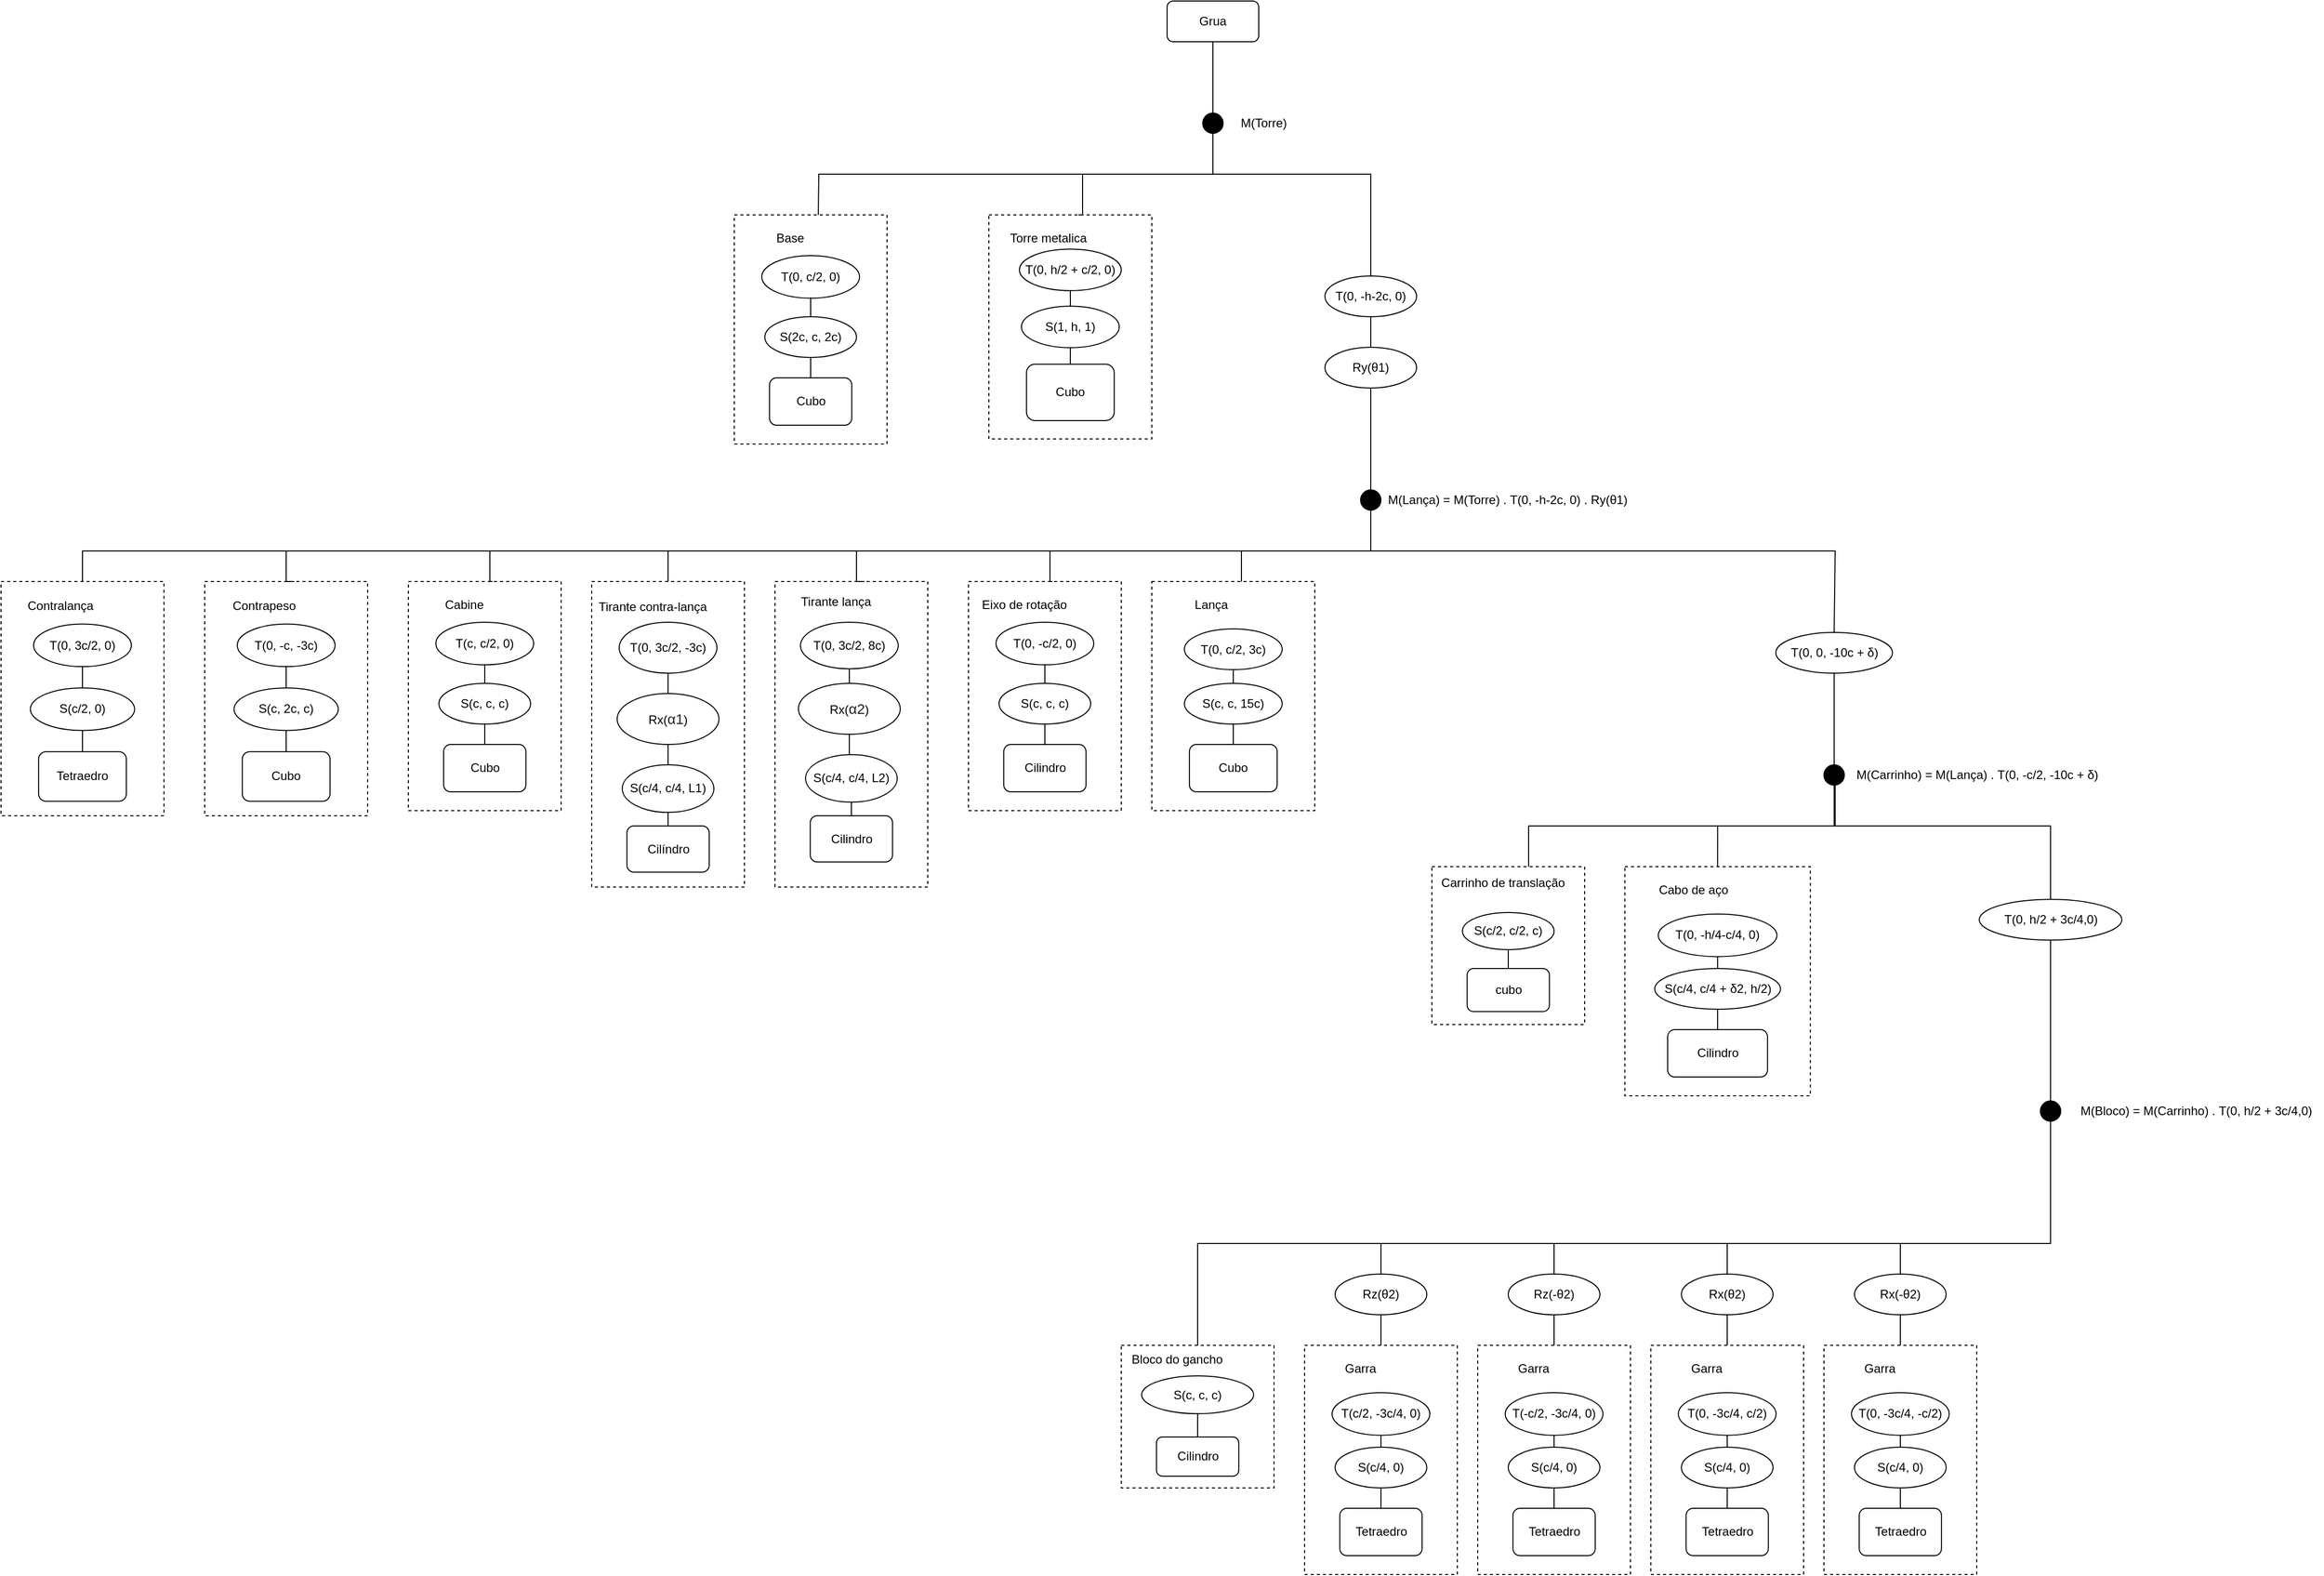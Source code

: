 <mxfile version="24.3.0" type="google">
  <diagram name="Página-1" id="jbhfd3tb3fVOR8VQDxGz">
    <mxGraphModel grid="1" page="1" gridSize="10" guides="1" tooltips="1" connect="1" arrows="1" fold="1" pageScale="1" pageWidth="1100" pageHeight="850" math="0" shadow="0">
      <root>
        <mxCell id="0" />
        <mxCell id="1" parent="0" />
        <mxCell id="VYLHZJFjicAfF9IExoi--1" value="Grua" style="rounded=1;whiteSpace=wrap;html=1;" vertex="1" parent="1">
          <mxGeometry x="605" y="-170" width="90" height="40" as="geometry" />
        </mxCell>
        <mxCell id="VYLHZJFjicAfF9IExoi--11" value="" style="group" connectable="0" vertex="1" parent="1">
          <mxGeometry x="590" y="400" width="160" height="225" as="geometry" />
        </mxCell>
        <mxCell id="VYLHZJFjicAfF9IExoi--12" value="" style="rounded=0;whiteSpace=wrap;html=1;dashed=1;" vertex="1" parent="VYLHZJFjicAfF9IExoi--11">
          <mxGeometry width="160" height="225" as="geometry" />
        </mxCell>
        <mxCell id="VYLHZJFjicAfF9IExoi--13" value="Lança" style="text;html=1;align=center;verticalAlign=middle;whiteSpace=wrap;rounded=0;" vertex="1" parent="VYLHZJFjicAfF9IExoi--11">
          <mxGeometry width="117.333" height="46.55" as="geometry" />
        </mxCell>
        <mxCell id="VYLHZJFjicAfF9IExoi--14" value="Cubo" style="rounded=1;whiteSpace=wrap;html=1;" vertex="1" parent="VYLHZJFjicAfF9IExoi--11">
          <mxGeometry x="36.923" y="160.002" width="86.154" height="46.552" as="geometry" />
        </mxCell>
        <mxCell id="VYLHZJFjicAfF9IExoi--25" value="S(c, c, 15c)" style="ellipse;whiteSpace=wrap;html=1;" vertex="1" parent="VYLHZJFjicAfF9IExoi--11">
          <mxGeometry x="32" y="100" width="96" height="40" as="geometry" />
        </mxCell>
        <mxCell id="VYLHZJFjicAfF9IExoi--26" value="" style="endArrow=none;html=1;rounded=0;entryX=0.5;entryY=1;entryDx=0;entryDy=0;exitX=0.5;exitY=0;exitDx=0;exitDy=0;" edge="1" parent="VYLHZJFjicAfF9IExoi--11" source="VYLHZJFjicAfF9IExoi--14" target="VYLHZJFjicAfF9IExoi--25">
          <mxGeometry width="50" height="50" relative="1" as="geometry">
            <mxPoint x="213.333" y="150" as="sourcePoint" />
            <mxPoint x="266.667" y="100" as="targetPoint" />
          </mxGeometry>
        </mxCell>
        <mxCell id="VYLHZJFjicAfF9IExoi--28" value="T(0, c/2, 3c)" style="ellipse;whiteSpace=wrap;html=1;" vertex="1" parent="VYLHZJFjicAfF9IExoi--11">
          <mxGeometry x="32" y="46.55" width="96" height="40" as="geometry" />
        </mxCell>
        <mxCell id="VYLHZJFjicAfF9IExoi--29" value="" style="endArrow=none;html=1;rounded=0;entryX=0.5;entryY=1;entryDx=0;entryDy=0;exitX=0.5;exitY=0;exitDx=0;exitDy=0;" edge="1" parent="VYLHZJFjicAfF9IExoi--11" source="VYLHZJFjicAfF9IExoi--25" target="VYLHZJFjicAfF9IExoi--28">
          <mxGeometry width="50" height="50" relative="1" as="geometry">
            <mxPoint x="213.333" y="150" as="sourcePoint" />
            <mxPoint x="266.667" y="100" as="targetPoint" />
          </mxGeometry>
        </mxCell>
        <mxCell id="VYLHZJFjicAfF9IExoi--15" value="" style="group;rotation=90;" connectable="0" vertex="1" parent="1">
          <mxGeometry x="-340" y="400" width="160" height="235" as="geometry" />
        </mxCell>
        <mxCell id="VYLHZJFjicAfF9IExoi--16" value="" style="rounded=0;whiteSpace=wrap;html=1;dashed=1;" vertex="1" parent="VYLHZJFjicAfF9IExoi--15">
          <mxGeometry width="160" height="230" as="geometry" />
        </mxCell>
        <mxCell id="VYLHZJFjicAfF9IExoi--17" value="Contrapeso" style="text;html=1;align=center;verticalAlign=middle;whiteSpace=wrap;rounded=0;" vertex="1" parent="VYLHZJFjicAfF9IExoi--15">
          <mxGeometry width="117.333" height="48.619" as="geometry" />
        </mxCell>
        <mxCell id="VYLHZJFjicAfF9IExoi--18" value="Cubo" style="rounded=1;whiteSpace=wrap;html=1;" vertex="1" parent="VYLHZJFjicAfF9IExoi--15">
          <mxGeometry x="36.923" y="167.114" width="86.154" height="48.621" as="geometry" />
        </mxCell>
        <mxCell id="VYLHZJFjicAfF9IExoi--35" value="S(c, 2c, c)" style="ellipse;whiteSpace=wrap;html=1;" vertex="1" parent="VYLHZJFjicAfF9IExoi--15">
          <mxGeometry x="28.8" y="104.444" width="102.4" height="41.778" as="geometry" />
        </mxCell>
        <mxCell id="VYLHZJFjicAfF9IExoi--36" value="" style="endArrow=none;html=1;rounded=0;entryX=0.5;entryY=1;entryDx=0;entryDy=0;exitX=0.5;exitY=0;exitDx=0;exitDy=0;" edge="1" parent="VYLHZJFjicAfF9IExoi--15" source="VYLHZJFjicAfF9IExoi--18" target="VYLHZJFjicAfF9IExoi--35">
          <mxGeometry width="50" height="50" relative="1" as="geometry">
            <mxPoint x="266.667" y="73.111" as="sourcePoint" />
            <mxPoint x="320" y="20.889" as="targetPoint" />
          </mxGeometry>
        </mxCell>
        <mxCell id="VYLHZJFjicAfF9IExoi--37" value="T(0, -c, -3c)" style="ellipse;whiteSpace=wrap;html=1;" vertex="1" parent="VYLHZJFjicAfF9IExoi--15">
          <mxGeometry x="32" y="41.778" width="96" height="41.778" as="geometry" />
        </mxCell>
        <mxCell id="tF0rPH3gDib-R3SGidRk-88" style="edgeStyle=orthogonalEdgeStyle;rounded=0;orthogonalLoop=1;jettySize=auto;html=1;exitX=0.5;exitY=1;exitDx=0;exitDy=0;" edge="1" parent="VYLHZJFjicAfF9IExoi--15" source="VYLHZJFjicAfF9IExoi--16" target="VYLHZJFjicAfF9IExoi--16">
          <mxGeometry relative="1" as="geometry" />
        </mxCell>
        <mxCell id="VYLHZJFjicAfF9IExoi--38" value="" style="endArrow=none;html=1;rounded=0;entryX=0.5;entryY=1;entryDx=0;entryDy=0;exitX=0.5;exitY=0;exitDx=0;exitDy=0;" edge="1" parent="VYLHZJFjicAfF9IExoi--15" source="VYLHZJFjicAfF9IExoi--35" target="VYLHZJFjicAfF9IExoi--37">
          <mxGeometry width="50" height="50" relative="1" as="geometry">
            <mxPoint x="540" y="180" as="sourcePoint" />
            <mxPoint x="590" y="130" as="targetPoint" />
          </mxGeometry>
        </mxCell>
        <mxCell id="tF0rPH3gDib-R3SGidRk-14" value="" style="group" connectable="0" vertex="1" parent="1">
          <mxGeometry x="430" y="40" width="160" height="220" as="geometry" />
        </mxCell>
        <mxCell id="tF0rPH3gDib-R3SGidRk-15" value="" style="rounded=0;whiteSpace=wrap;html=1;dashed=1;" vertex="1" parent="tF0rPH3gDib-R3SGidRk-14">
          <mxGeometry width="160" height="220.0" as="geometry" />
        </mxCell>
        <mxCell id="tF0rPH3gDib-R3SGidRk-16" value="Torre metalica" style="text;html=1;align=center;verticalAlign=middle;whiteSpace=wrap;rounded=0;" vertex="1" parent="tF0rPH3gDib-R3SGidRk-14">
          <mxGeometry width="117.333" height="45.516" as="geometry" />
        </mxCell>
        <mxCell id="tF0rPH3gDib-R3SGidRk-17" value="Cubo" style="rounded=1;whiteSpace=wrap;html=1;" vertex="1" parent="tF0rPH3gDib-R3SGidRk-14">
          <mxGeometry x="36.928" y="146.667" width="86.155" height="55.293" as="geometry" />
        </mxCell>
        <mxCell id="tF0rPH3gDib-R3SGidRk-18" value="S(1, h, 1)" style="ellipse;whiteSpace=wrap;html=1;" vertex="1" parent="tF0rPH3gDib-R3SGidRk-14">
          <mxGeometry x="32" y="89.625" width="96" height="40.739" as="geometry" />
        </mxCell>
        <mxCell id="tF0rPH3gDib-R3SGidRk-19" value="" style="endArrow=none;html=1;rounded=0;entryX=0.5;entryY=1;entryDx=0;entryDy=0;exitX=0.5;exitY=0;exitDx=0;exitDy=0;" edge="1" parent="tF0rPH3gDib-R3SGidRk-14" source="tF0rPH3gDib-R3SGidRk-17" target="tF0rPH3gDib-R3SGidRk-18">
          <mxGeometry width="50" height="50" relative="1" as="geometry">
            <mxPoint x="405.333" y="146.667" as="sourcePoint" />
            <mxPoint x="458.667" y="97.778" as="targetPoint" />
          </mxGeometry>
        </mxCell>
        <mxCell id="krb3RTYePWiM2AttN4V_-16" value="T(0, h/2 + c/2, 0)" style="ellipse;whiteSpace=wrap;html=1;" vertex="1" parent="tF0rPH3gDib-R3SGidRk-14">
          <mxGeometry x="30" y="33.647" width="100" height="40.739" as="geometry" />
        </mxCell>
        <mxCell id="xXn2ERZC3yNnYxzaQN-m-4" value="" style="endArrow=none;html=1;rounded=0;entryX=0.5;entryY=1;entryDx=0;entryDy=0;exitX=0.5;exitY=0;exitDx=0;exitDy=0;" edge="1" parent="tF0rPH3gDib-R3SGidRk-14" source="tF0rPH3gDib-R3SGidRk-18" target="krb3RTYePWiM2AttN4V_-16">
          <mxGeometry width="50" height="50" relative="1" as="geometry">
            <mxPoint x="21.333" y="157.882" as="sourcePoint" />
            <mxPoint x="74.667" y="106.118" as="targetPoint" />
          </mxGeometry>
        </mxCell>
        <mxCell id="tF0rPH3gDib-R3SGidRk-33" value="" style="group" connectable="0" vertex="1" parent="1">
          <mxGeometry x="40" y="400" width="150" height="300" as="geometry" />
        </mxCell>
        <mxCell id="tF0rPH3gDib-R3SGidRk-34" value="" style="rounded=0;whiteSpace=wrap;html=1;dashed=1;" vertex="1" parent="tF0rPH3gDib-R3SGidRk-33">
          <mxGeometry width="150" height="300" as="geometry" />
        </mxCell>
        <mxCell id="tF0rPH3gDib-R3SGidRk-35" value="Tirante contra-lança" style="text;html=1;align=center;verticalAlign=middle;whiteSpace=wrap;rounded=0;" vertex="1" parent="tF0rPH3gDib-R3SGidRk-33">
          <mxGeometry x="5.39" width="110" height="50" as="geometry" />
        </mxCell>
        <mxCell id="tF0rPH3gDib-R3SGidRk-36" value="Cilíndro" style="rounded=1;whiteSpace=wrap;html=1;" vertex="1" parent="tF0rPH3gDib-R3SGidRk-33">
          <mxGeometry x="34.62" y="240" width="80.77" height="45.41" as="geometry" />
        </mxCell>
        <mxCell id="tF0rPH3gDib-R3SGidRk-37" value="S(c/4, c/4, L1)" style="ellipse;whiteSpace=wrap;html=1;" vertex="1" parent="tF0rPH3gDib-R3SGidRk-33">
          <mxGeometry x="30" y="180" width="90" height="46.67" as="geometry" />
        </mxCell>
        <mxCell id="tF0rPH3gDib-R3SGidRk-38" value="" style="endArrow=none;html=1;rounded=0;entryX=0.5;entryY=1;entryDx=0;entryDy=0;exitX=0.5;exitY=0;exitDx=0;exitDy=0;" edge="1" parent="tF0rPH3gDib-R3SGidRk-33" source="tF0rPH3gDib-R3SGidRk-36" target="tF0rPH3gDib-R3SGidRk-37">
          <mxGeometry width="50" height="50" relative="1" as="geometry">
            <mxPoint x="380" y="200" as="sourcePoint" />
            <mxPoint x="430" y="133.333" as="targetPoint" />
          </mxGeometry>
        </mxCell>
        <mxCell id="VYLHZJFjicAfF9IExoi--42" value="T(0, 3c/2, -3c)" style="ellipse;whiteSpace=wrap;html=1;" vertex="1" parent="tF0rPH3gDib-R3SGidRk-33">
          <mxGeometry x="27" y="40" width="96" height="50" as="geometry" />
        </mxCell>
        <mxCell id="VYLHZJFjicAfF9IExoi--45" value="Rx(&lt;span style=&quot;color: rgb(32, 33, 34); font-family: sans-serif; font-size: 14px; text-align: start; background-color: rgb(255, 255, 255);&quot;&gt;α&lt;/span&gt;&lt;span style=&quot;color: rgb(32, 33, 34); font-family: sans-serif; font-size: 14px; text-align: start; background-color: rgb(255, 255, 255);&quot;&gt;1&lt;/span&gt;)" style="ellipse;whiteSpace=wrap;html=1;" vertex="1" parent="tF0rPH3gDib-R3SGidRk-33">
          <mxGeometry x="25" y="110" width="100" height="50" as="geometry" />
        </mxCell>
        <mxCell id="UHCW47yC-2qsKhgxAIZX-3" value="" style="endArrow=none;html=1;rounded=0;entryX=0.5;entryY=0;entryDx=0;entryDy=0;exitX=0.5;exitY=1;exitDx=0;exitDy=0;" edge="1" parent="tF0rPH3gDib-R3SGidRk-33" source="VYLHZJFjicAfF9IExoi--45" target="tF0rPH3gDib-R3SGidRk-37">
          <mxGeometry width="50" height="50" relative="1" as="geometry">
            <mxPoint x="40" y="130" as="sourcePoint" />
            <mxPoint x="90" y="80" as="targetPoint" />
          </mxGeometry>
        </mxCell>
        <mxCell id="UHCW47yC-2qsKhgxAIZX-4" value="" style="endArrow=none;html=1;rounded=0;entryX=0.5;entryY=0;entryDx=0;entryDy=0;exitX=0.5;exitY=1;exitDx=0;exitDy=0;" edge="1" parent="tF0rPH3gDib-R3SGidRk-33" source="VYLHZJFjicAfF9IExoi--42" target="VYLHZJFjicAfF9IExoi--45">
          <mxGeometry width="50" height="50" relative="1" as="geometry">
            <mxPoint x="85" y="170" as="sourcePoint" />
            <mxPoint x="85" y="190" as="targetPoint" />
          </mxGeometry>
        </mxCell>
        <mxCell id="tF0rPH3gDib-R3SGidRk-39" value="" style="group" connectable="0" vertex="1" parent="1">
          <mxGeometry x="-140" y="400" width="150" height="225" as="geometry" />
        </mxCell>
        <mxCell id="tF0rPH3gDib-R3SGidRk-40" value="" style="rounded=0;whiteSpace=wrap;html=1;dashed=1;" vertex="1" parent="tF0rPH3gDib-R3SGidRk-39">
          <mxGeometry width="150" height="225" as="geometry" />
        </mxCell>
        <mxCell id="tF0rPH3gDib-R3SGidRk-41" value="Cabine" style="text;html=1;align=center;verticalAlign=middle;whiteSpace=wrap;rounded=0;" vertex="1" parent="tF0rPH3gDib-R3SGidRk-39">
          <mxGeometry width="110" height="46.55" as="geometry" />
        </mxCell>
        <mxCell id="tF0rPH3gDib-R3SGidRk-42" value="Cubo" style="rounded=1;whiteSpace=wrap;html=1;" vertex="1" parent="tF0rPH3gDib-R3SGidRk-39">
          <mxGeometry x="34.615" y="160.002" width="80.769" height="46.552" as="geometry" />
        </mxCell>
        <mxCell id="tF0rPH3gDib-R3SGidRk-43" value="S(c, c, c)" style="ellipse;whiteSpace=wrap;html=1;" vertex="1" parent="tF0rPH3gDib-R3SGidRk-39">
          <mxGeometry x="30" y="100" width="90" height="40" as="geometry" />
        </mxCell>
        <mxCell id="tF0rPH3gDib-R3SGidRk-44" value="" style="endArrow=none;html=1;rounded=0;entryX=0.5;entryY=1;entryDx=0;entryDy=0;exitX=0.5;exitY=0;exitDx=0;exitDy=0;" edge="1" parent="tF0rPH3gDib-R3SGidRk-39" source="tF0rPH3gDib-R3SGidRk-42" target="tF0rPH3gDib-R3SGidRk-43">
          <mxGeometry width="50" height="50" relative="1" as="geometry">
            <mxPoint x="380" y="150" as="sourcePoint" />
            <mxPoint x="430" y="100" as="targetPoint" />
          </mxGeometry>
        </mxCell>
        <mxCell id="VYLHZJFjicAfF9IExoi--40" value="T(c, c/2, 0)" style="ellipse;whiteSpace=wrap;html=1;" vertex="1" parent="tF0rPH3gDib-R3SGidRk-39">
          <mxGeometry x="27.0" y="39.998" width="96" height="41.778" as="geometry" />
        </mxCell>
        <mxCell id="VYLHZJFjicAfF9IExoi--41" value="" style="endArrow=none;html=1;rounded=0;entryX=0.5;entryY=1;entryDx=0;entryDy=0;exitX=0.5;exitY=0;exitDx=0;exitDy=0;" edge="1" parent="tF0rPH3gDib-R3SGidRk-39" source="tF0rPH3gDib-R3SGidRk-43" target="VYLHZJFjicAfF9IExoi--40">
          <mxGeometry width="50" height="50" relative="1" as="geometry">
            <mxPoint x="330" y="180" as="sourcePoint" />
            <mxPoint x="380" y="130" as="targetPoint" />
          </mxGeometry>
        </mxCell>
        <mxCell id="tF0rPH3gDib-R3SGidRk-45" value="" style="group" connectable="0" vertex="1" parent="1">
          <mxGeometry x="865" y="680" width="150" height="155" as="geometry" />
        </mxCell>
        <mxCell id="tF0rPH3gDib-R3SGidRk-46" value="" style="rounded=0;whiteSpace=wrap;html=1;dashed=1;" vertex="1" parent="tF0rPH3gDib-R3SGidRk-45">
          <mxGeometry width="150" height="155.0" as="geometry" />
        </mxCell>
        <mxCell id="tF0rPH3gDib-R3SGidRk-47" value="Carrinho de translação" style="text;html=1;align=center;verticalAlign=middle;whiteSpace=wrap;rounded=0;" vertex="1" parent="tF0rPH3gDib-R3SGidRk-45">
          <mxGeometry width="140" height="32.068" as="geometry" />
        </mxCell>
        <mxCell id="tF0rPH3gDib-R3SGidRk-48" value="cubo" style="rounded=1;whiteSpace=wrap;html=1;" vertex="1" parent="tF0rPH3gDib-R3SGidRk-45">
          <mxGeometry x="34.62" y="100" width="80.77" height="42.29" as="geometry" />
        </mxCell>
        <mxCell id="tF0rPH3gDib-R3SGidRk-49" value="S(c/2, c/2, c)" style="ellipse;whiteSpace=wrap;html=1;" vertex="1" parent="tF0rPH3gDib-R3SGidRk-45">
          <mxGeometry x="30" y="45" width="90" height="36.44" as="geometry" />
        </mxCell>
        <mxCell id="VYLHZJFjicAfF9IExoi--56" value="" style="endArrow=none;html=1;rounded=0;entryX=0.5;entryY=1;entryDx=0;entryDy=0;exitX=0.5;exitY=0;exitDx=0;exitDy=0;" edge="1" parent="tF0rPH3gDib-R3SGidRk-45" source="tF0rPH3gDib-R3SGidRk-48" target="tF0rPH3gDib-R3SGidRk-49">
          <mxGeometry width="50" height="50" relative="1" as="geometry">
            <mxPoint x="75" y="105" as="sourcePoint" />
            <mxPoint x="110" y="235" as="targetPoint" />
          </mxGeometry>
        </mxCell>
        <mxCell id="tF0rPH3gDib-R3SGidRk-51" value="" style="group" connectable="0" vertex="1" parent="1">
          <mxGeometry x="1054.5" y="680" width="195.5" height="225" as="geometry" />
        </mxCell>
        <mxCell id="tF0rPH3gDib-R3SGidRk-52" value="" style="rounded=0;whiteSpace=wrap;html=1;dashed=1;" vertex="1" parent="tF0rPH3gDib-R3SGidRk-51">
          <mxGeometry width="182.143" height="225" as="geometry" />
        </mxCell>
        <mxCell id="tF0rPH3gDib-R3SGidRk-53" value="Cabo de aço" style="text;html=1;align=center;verticalAlign=middle;whiteSpace=wrap;rounded=0;" vertex="1" parent="tF0rPH3gDib-R3SGidRk-51">
          <mxGeometry width="133.571" height="46.55" as="geometry" />
        </mxCell>
        <mxCell id="tF0rPH3gDib-R3SGidRk-54" value="Cilindro" style="rounded=1;whiteSpace=wrap;html=1;" vertex="1" parent="tF0rPH3gDib-R3SGidRk-51">
          <mxGeometry x="42.033" y="160.002" width="98.077" height="46.552" as="geometry" />
        </mxCell>
        <mxCell id="tF0rPH3gDib-R3SGidRk-188" style="edgeStyle=orthogonalEdgeStyle;rounded=0;orthogonalLoop=1;jettySize=auto;html=1;exitX=0.5;exitY=0;exitDx=0;exitDy=0;entryX=0.5;entryY=1;entryDx=0;entryDy=0;endArrow=none;endFill=0;" edge="1" parent="tF0rPH3gDib-R3SGidRk-51" source="tF0rPH3gDib-R3SGidRk-55" target="tF0rPH3gDib-R3SGidRk-179">
          <mxGeometry relative="1" as="geometry" />
        </mxCell>
        <mxCell id="tF0rPH3gDib-R3SGidRk-55" value="S(c/4, c/4 + δ2, h/2)" style="ellipse;whiteSpace=wrap;html=1;" vertex="1" parent="tF0rPH3gDib-R3SGidRk-51">
          <mxGeometry x="29.29" y="100" width="123.57" height="40" as="geometry" />
        </mxCell>
        <mxCell id="tF0rPH3gDib-R3SGidRk-56" value="" style="endArrow=none;html=1;rounded=0;entryX=0.5;entryY=1;entryDx=0;entryDy=0;exitX=0.5;exitY=0;exitDx=0;exitDy=0;" edge="1" parent="tF0rPH3gDib-R3SGidRk-51" source="tF0rPH3gDib-R3SGidRk-54" target="tF0rPH3gDib-R3SGidRk-55">
          <mxGeometry width="50" height="50" relative="1" as="geometry">
            <mxPoint x="461.429" y="150" as="sourcePoint" />
            <mxPoint x="522.143" y="100" as="targetPoint" />
          </mxGeometry>
        </mxCell>
        <mxCell id="tF0rPH3gDib-R3SGidRk-179" value="T(0, -h/4-c/4, 0)" style="ellipse;whiteSpace=wrap;html=1;" vertex="1" parent="tF0rPH3gDib-R3SGidRk-51">
          <mxGeometry x="32.786" y="46.548" width="116.571" height="41.778" as="geometry" />
        </mxCell>
        <mxCell id="tF0rPH3gDib-R3SGidRk-58" value="" style="group" connectable="0" vertex="1" parent="1">
          <mxGeometry x="560" y="1150" width="150" height="140" as="geometry" />
        </mxCell>
        <mxCell id="tF0rPH3gDib-R3SGidRk-59" value="" style="rounded=0;whiteSpace=wrap;html=1;dashed=1;" vertex="1" parent="tF0rPH3gDib-R3SGidRk-58">
          <mxGeometry width="150" height="140" as="geometry" />
        </mxCell>
        <mxCell id="tF0rPH3gDib-R3SGidRk-60" value="Bloco do gancho" style="text;html=1;align=center;verticalAlign=middle;whiteSpace=wrap;rounded=0;" vertex="1" parent="tF0rPH3gDib-R3SGidRk-58">
          <mxGeometry width="110" height="28.964" as="geometry" />
        </mxCell>
        <mxCell id="tF0rPH3gDib-R3SGidRk-61" value="Cilindro" style="rounded=1;whiteSpace=wrap;html=1;" vertex="1" parent="tF0rPH3gDib-R3SGidRk-58">
          <mxGeometry x="34.62" y="90" width="80.77" height="38.52" as="geometry" />
        </mxCell>
        <mxCell id="tF0rPH3gDib-R3SGidRk-62" value="S(c, c, c)" style="ellipse;whiteSpace=wrap;html=1;" vertex="1" parent="tF0rPH3gDib-R3SGidRk-58">
          <mxGeometry x="20" y="30" width="110" height="37.11" as="geometry" />
        </mxCell>
        <mxCell id="tF0rPH3gDib-R3SGidRk-63" value="" style="endArrow=none;html=1;rounded=0;entryX=0.5;entryY=1;entryDx=0;entryDy=0;exitX=0.5;exitY=0;exitDx=0;exitDy=0;" edge="1" parent="tF0rPH3gDib-R3SGidRk-58" source="tF0rPH3gDib-R3SGidRk-61" target="tF0rPH3gDib-R3SGidRk-62">
          <mxGeometry width="50" height="50" relative="1" as="geometry">
            <mxPoint x="380" y="93.333" as="sourcePoint" />
            <mxPoint x="430" y="62.222" as="targetPoint" />
          </mxGeometry>
        </mxCell>
        <mxCell id="tF0rPH3gDib-R3SGidRk-89" value="" style="group" connectable="0" vertex="1" parent="1">
          <mxGeometry x="410" y="400" width="150" height="225" as="geometry" />
        </mxCell>
        <mxCell id="tF0rPH3gDib-R3SGidRk-90" value="" style="rounded=0;whiteSpace=wrap;html=1;dashed=1;" vertex="1" parent="tF0rPH3gDib-R3SGidRk-89">
          <mxGeometry width="150" height="225" as="geometry" />
        </mxCell>
        <mxCell id="tF0rPH3gDib-R3SGidRk-91" value="Eixo de rotação" style="text;html=1;align=center;verticalAlign=middle;whiteSpace=wrap;rounded=0;" vertex="1" parent="tF0rPH3gDib-R3SGidRk-89">
          <mxGeometry width="110" height="46.55" as="geometry" />
        </mxCell>
        <mxCell id="tF0rPH3gDib-R3SGidRk-92" value="Cilindro" style="rounded=1;whiteSpace=wrap;html=1;" vertex="1" parent="tF0rPH3gDib-R3SGidRk-89">
          <mxGeometry x="34.615" y="160.002" width="80.769" height="46.552" as="geometry" />
        </mxCell>
        <mxCell id="tF0rPH3gDib-R3SGidRk-193" style="edgeStyle=orthogonalEdgeStyle;rounded=0;orthogonalLoop=1;jettySize=auto;html=1;exitX=0.5;exitY=0;exitDx=0;exitDy=0;entryX=0.5;entryY=1;entryDx=0;entryDy=0;endArrow=none;endFill=0;" edge="1" parent="tF0rPH3gDib-R3SGidRk-89" source="tF0rPH3gDib-R3SGidRk-93" target="VYLHZJFjicAfF9IExoi--49">
          <mxGeometry relative="1" as="geometry" />
        </mxCell>
        <mxCell id="tF0rPH3gDib-R3SGidRk-93" value="S(c, c, c)" style="ellipse;whiteSpace=wrap;html=1;" vertex="1" parent="tF0rPH3gDib-R3SGidRk-89">
          <mxGeometry x="30" y="100" width="90" height="40" as="geometry" />
        </mxCell>
        <mxCell id="tF0rPH3gDib-R3SGidRk-94" value="" style="endArrow=none;html=1;rounded=0;entryX=0.5;entryY=1;entryDx=0;entryDy=0;exitX=0.5;exitY=0;exitDx=0;exitDy=0;" edge="1" parent="tF0rPH3gDib-R3SGidRk-89" source="tF0rPH3gDib-R3SGidRk-92" target="tF0rPH3gDib-R3SGidRk-93">
          <mxGeometry width="50" height="50" relative="1" as="geometry">
            <mxPoint x="380" y="150" as="sourcePoint" />
            <mxPoint x="430" y="100" as="targetPoint" />
          </mxGeometry>
        </mxCell>
        <mxCell id="VYLHZJFjicAfF9IExoi--49" value="T(0, -c/2, 0)" style="ellipse;whiteSpace=wrap;html=1;" vertex="1" parent="tF0rPH3gDib-R3SGidRk-89">
          <mxGeometry x="27" y="39.998" width="96" height="41.778" as="geometry" />
        </mxCell>
        <mxCell id="tF0rPH3gDib-R3SGidRk-95" value="" style="group" connectable="0" vertex="1" parent="1">
          <mxGeometry x="220" y="400" width="150" height="300" as="geometry" />
        </mxCell>
        <mxCell id="tF0rPH3gDib-R3SGidRk-96" value="" style="rounded=0;whiteSpace=wrap;html=1;dashed=1;" vertex="1" parent="tF0rPH3gDib-R3SGidRk-95">
          <mxGeometry width="150" height="300" as="geometry" />
        </mxCell>
        <mxCell id="tF0rPH3gDib-R3SGidRk-97" value="Tirante lança" style="text;html=1;align=center;verticalAlign=middle;whiteSpace=wrap;rounded=0;" vertex="1" parent="tF0rPH3gDib-R3SGidRk-95">
          <mxGeometry x="5.38" width="110" height="40" as="geometry" />
        </mxCell>
        <mxCell id="tF0rPH3gDib-R3SGidRk-98" value="Cilindro" style="rounded=1;whiteSpace=wrap;html=1;" vertex="1" parent="tF0rPH3gDib-R3SGidRk-95">
          <mxGeometry x="34.62" y="230" width="80.77" height="45.41" as="geometry" />
        </mxCell>
        <mxCell id="tF0rPH3gDib-R3SGidRk-99" value="S(c/4, c/4, L2)" style="ellipse;whiteSpace=wrap;html=1;" vertex="1" parent="tF0rPH3gDib-R3SGidRk-95">
          <mxGeometry x="30" y="170" width="90" height="46.67" as="geometry" />
        </mxCell>
        <mxCell id="tF0rPH3gDib-R3SGidRk-100" value="" style="endArrow=none;html=1;rounded=0;entryX=0.5;entryY=1;entryDx=0;entryDy=0;exitX=0.5;exitY=0;exitDx=0;exitDy=0;" edge="1" parent="tF0rPH3gDib-R3SGidRk-95" source="tF0rPH3gDib-R3SGidRk-98" target="tF0rPH3gDib-R3SGidRk-99">
          <mxGeometry width="50" height="50" relative="1" as="geometry">
            <mxPoint x="380" y="200" as="sourcePoint" />
            <mxPoint x="430" y="133.333" as="targetPoint" />
          </mxGeometry>
        </mxCell>
        <mxCell id="VYLHZJFjicAfF9IExoi--48" value="T(0, 3c/2, 8c)" style="ellipse;whiteSpace=wrap;html=1;" vertex="1" parent="tF0rPH3gDib-R3SGidRk-95">
          <mxGeometry x="25" y="40" width="96" height="45.7" as="geometry" />
        </mxCell>
        <mxCell id="VYLHZJFjicAfF9IExoi--47" value="Rx(&lt;span style=&quot;color: rgb(32, 33, 34); font-family: sans-serif; font-size: 14px; text-align: start; background-color: rgb(255, 255, 255);&quot;&gt;α2&lt;/span&gt;)" style="ellipse;whiteSpace=wrap;html=1;" vertex="1" parent="tF0rPH3gDib-R3SGidRk-95">
          <mxGeometry x="23" y="100" width="100" height="50" as="geometry" />
        </mxCell>
        <mxCell id="tF0rPH3gDib-R3SGidRk-192" style="edgeStyle=orthogonalEdgeStyle;rounded=0;orthogonalLoop=1;jettySize=auto;html=1;exitX=0.5;exitY=0;exitDx=0;exitDy=0;entryX=0.5;entryY=1;entryDx=0;entryDy=0;endArrow=none;endFill=0;" edge="1" parent="tF0rPH3gDib-R3SGidRk-95" source="tF0rPH3gDib-R3SGidRk-99" target="VYLHZJFjicAfF9IExoi--47">
          <mxGeometry relative="1" as="geometry" />
        </mxCell>
        <mxCell id="UHCW47yC-2qsKhgxAIZX-6" value="" style="endArrow=none;html=1;rounded=0;entryX=0.5;entryY=1;entryDx=0;entryDy=0;exitX=0.5;exitY=0;exitDx=0;exitDy=0;" edge="1" parent="tF0rPH3gDib-R3SGidRk-95" source="VYLHZJFjicAfF9IExoi--47" target="VYLHZJFjicAfF9IExoi--48">
          <mxGeometry width="50" height="50" relative="1" as="geometry">
            <mxPoint x="-165" y="130" as="sourcePoint" />
            <mxPoint x="-115" y="80" as="targetPoint" />
          </mxGeometry>
        </mxCell>
        <mxCell id="tF0rPH3gDib-R3SGidRk-101" value="" style="group" connectable="0" vertex="1" parent="1">
          <mxGeometry x="740" y="1150" width="150" height="225" as="geometry" />
        </mxCell>
        <mxCell id="tF0rPH3gDib-R3SGidRk-102" value="" style="rounded=0;whiteSpace=wrap;html=1;dashed=1;" vertex="1" parent="tF0rPH3gDib-R3SGidRk-101">
          <mxGeometry width="150" height="225" as="geometry" />
        </mxCell>
        <mxCell id="tF0rPH3gDib-R3SGidRk-103" value="Garra" style="text;html=1;align=center;verticalAlign=middle;whiteSpace=wrap;rounded=0;" vertex="1" parent="tF0rPH3gDib-R3SGidRk-101">
          <mxGeometry width="110" height="46.55" as="geometry" />
        </mxCell>
        <mxCell id="tF0rPH3gDib-R3SGidRk-104" value="Tetraedro" style="rounded=1;whiteSpace=wrap;html=1;" vertex="1" parent="tF0rPH3gDib-R3SGidRk-101">
          <mxGeometry x="34.615" y="160.002" width="80.769" height="46.552" as="geometry" />
        </mxCell>
        <mxCell id="tF0rPH3gDib-R3SGidRk-184" style="edgeStyle=orthogonalEdgeStyle;rounded=0;orthogonalLoop=1;jettySize=auto;html=1;exitX=0.5;exitY=0;exitDx=0;exitDy=0;entryX=0.5;entryY=1;entryDx=0;entryDy=0;endArrow=none;endFill=0;" edge="1" parent="tF0rPH3gDib-R3SGidRk-101" source="tF0rPH3gDib-R3SGidRk-105" target="tF0rPH3gDib-R3SGidRk-178">
          <mxGeometry relative="1" as="geometry" />
        </mxCell>
        <mxCell id="tF0rPH3gDib-R3SGidRk-105" value="S(c/4, 0)" style="ellipse;whiteSpace=wrap;html=1;" vertex="1" parent="tF0rPH3gDib-R3SGidRk-101">
          <mxGeometry x="30" y="100" width="90" height="40" as="geometry" />
        </mxCell>
        <mxCell id="tF0rPH3gDib-R3SGidRk-106" value="" style="endArrow=none;html=1;rounded=0;entryX=0.5;entryY=1;entryDx=0;entryDy=0;exitX=0.5;exitY=0;exitDx=0;exitDy=0;" edge="1" parent="tF0rPH3gDib-R3SGidRk-101" source="tF0rPH3gDib-R3SGidRk-104" target="tF0rPH3gDib-R3SGidRk-105">
          <mxGeometry width="50" height="50" relative="1" as="geometry">
            <mxPoint x="380" y="150" as="sourcePoint" />
            <mxPoint x="430" y="100" as="targetPoint" />
          </mxGeometry>
        </mxCell>
        <mxCell id="tF0rPH3gDib-R3SGidRk-178" value="T(c/2, -3c/4, 0)" style="ellipse;whiteSpace=wrap;html=1;" vertex="1" parent="tF0rPH3gDib-R3SGidRk-101">
          <mxGeometry x="27" y="46.548" width="96" height="41.778" as="geometry" />
        </mxCell>
        <mxCell id="tF0rPH3gDib-R3SGidRk-107" value="" style="group" connectable="0" vertex="1" parent="1">
          <mxGeometry x="910" y="1150" width="150" height="225" as="geometry" />
        </mxCell>
        <mxCell id="tF0rPH3gDib-R3SGidRk-108" value="" style="rounded=0;whiteSpace=wrap;html=1;dashed=1;" vertex="1" parent="tF0rPH3gDib-R3SGidRk-107">
          <mxGeometry width="150" height="225" as="geometry" />
        </mxCell>
        <mxCell id="tF0rPH3gDib-R3SGidRk-109" value="Garra" style="text;html=1;align=center;verticalAlign=middle;whiteSpace=wrap;rounded=0;" vertex="1" parent="tF0rPH3gDib-R3SGidRk-107">
          <mxGeometry width="110" height="46.55" as="geometry" />
        </mxCell>
        <mxCell id="tF0rPH3gDib-R3SGidRk-110" value="Tetraedro" style="rounded=1;whiteSpace=wrap;html=1;" vertex="1" parent="tF0rPH3gDib-R3SGidRk-107">
          <mxGeometry x="34.615" y="160.002" width="80.769" height="46.552" as="geometry" />
        </mxCell>
        <mxCell id="tF0rPH3gDib-R3SGidRk-185" style="edgeStyle=orthogonalEdgeStyle;rounded=0;orthogonalLoop=1;jettySize=auto;html=1;exitX=0.5;exitY=0;exitDx=0;exitDy=0;entryX=0.5;entryY=1;entryDx=0;entryDy=0;endArrow=none;endFill=0;" edge="1" parent="tF0rPH3gDib-R3SGidRk-107" source="tF0rPH3gDib-R3SGidRk-111" target="tF0rPH3gDib-R3SGidRk-177">
          <mxGeometry relative="1" as="geometry" />
        </mxCell>
        <mxCell id="tF0rPH3gDib-R3SGidRk-111" value="S(c/4, 0)" style="ellipse;whiteSpace=wrap;html=1;" vertex="1" parent="tF0rPH3gDib-R3SGidRk-107">
          <mxGeometry x="30" y="100" width="90" height="40" as="geometry" />
        </mxCell>
        <mxCell id="tF0rPH3gDib-R3SGidRk-112" value="" style="endArrow=none;html=1;rounded=0;entryX=0.5;entryY=1;entryDx=0;entryDy=0;exitX=0.5;exitY=0;exitDx=0;exitDy=0;" edge="1" parent="tF0rPH3gDib-R3SGidRk-107" source="tF0rPH3gDib-R3SGidRk-110" target="tF0rPH3gDib-R3SGidRk-111">
          <mxGeometry width="50" height="50" relative="1" as="geometry">
            <mxPoint x="380" y="150" as="sourcePoint" />
            <mxPoint x="430" y="100" as="targetPoint" />
          </mxGeometry>
        </mxCell>
        <mxCell id="tF0rPH3gDib-R3SGidRk-177" value="T(-c/2, -3c/4, 0)" style="ellipse;whiteSpace=wrap;html=1;" vertex="1" parent="tF0rPH3gDib-R3SGidRk-107">
          <mxGeometry x="27" y="46.548" width="96" height="41.778" as="geometry" />
        </mxCell>
        <mxCell id="tF0rPH3gDib-R3SGidRk-113" value="" style="group" connectable="0" vertex="1" parent="1">
          <mxGeometry x="1250" y="1150" width="150" height="225" as="geometry" />
        </mxCell>
        <mxCell id="tF0rPH3gDib-R3SGidRk-114" value="" style="rounded=0;whiteSpace=wrap;html=1;dashed=1;" vertex="1" parent="tF0rPH3gDib-R3SGidRk-113">
          <mxGeometry width="150" height="225" as="geometry" />
        </mxCell>
        <mxCell id="tF0rPH3gDib-R3SGidRk-115" value="Garra" style="text;html=1;align=center;verticalAlign=middle;whiteSpace=wrap;rounded=0;" vertex="1" parent="tF0rPH3gDib-R3SGidRk-113">
          <mxGeometry width="110" height="46.55" as="geometry" />
        </mxCell>
        <mxCell id="tF0rPH3gDib-R3SGidRk-116" value="Tetraedro" style="rounded=1;whiteSpace=wrap;html=1;" vertex="1" parent="tF0rPH3gDib-R3SGidRk-113">
          <mxGeometry x="34.615" y="160.002" width="80.769" height="46.552" as="geometry" />
        </mxCell>
        <mxCell id="tF0rPH3gDib-R3SGidRk-187" style="edgeStyle=orthogonalEdgeStyle;rounded=0;orthogonalLoop=1;jettySize=auto;html=1;exitX=0.5;exitY=0;exitDx=0;exitDy=0;entryX=0.5;entryY=1;entryDx=0;entryDy=0;endArrow=none;endFill=0;" edge="1" parent="tF0rPH3gDib-R3SGidRk-113" source="tF0rPH3gDib-R3SGidRk-117" target="tF0rPH3gDib-R3SGidRk-182">
          <mxGeometry relative="1" as="geometry" />
        </mxCell>
        <mxCell id="tF0rPH3gDib-R3SGidRk-117" value="S(c/4, 0)" style="ellipse;whiteSpace=wrap;html=1;" vertex="1" parent="tF0rPH3gDib-R3SGidRk-113">
          <mxGeometry x="30" y="100" width="90" height="40" as="geometry" />
        </mxCell>
        <mxCell id="tF0rPH3gDib-R3SGidRk-118" value="" style="endArrow=none;html=1;rounded=0;entryX=0.5;entryY=1;entryDx=0;entryDy=0;exitX=0.5;exitY=0;exitDx=0;exitDy=0;" edge="1" parent="tF0rPH3gDib-R3SGidRk-113" source="tF0rPH3gDib-R3SGidRk-116" target="tF0rPH3gDib-R3SGidRk-117">
          <mxGeometry width="50" height="50" relative="1" as="geometry">
            <mxPoint x="380" y="150" as="sourcePoint" />
            <mxPoint x="430" y="100" as="targetPoint" />
          </mxGeometry>
        </mxCell>
        <mxCell id="tF0rPH3gDib-R3SGidRk-182" value="T(0, -3c/4, -c/2)" style="ellipse;whiteSpace=wrap;html=1;" vertex="1" parent="tF0rPH3gDib-R3SGidRk-113">
          <mxGeometry x="27" y="46.548" width="96" height="41.778" as="geometry" />
        </mxCell>
        <mxCell id="tF0rPH3gDib-R3SGidRk-119" value="" style="group" connectable="0" vertex="1" parent="1">
          <mxGeometry x="1080" y="1150" width="150" height="225" as="geometry" />
        </mxCell>
        <mxCell id="tF0rPH3gDib-R3SGidRk-120" value="" style="rounded=0;whiteSpace=wrap;html=1;dashed=1;" vertex="1" parent="tF0rPH3gDib-R3SGidRk-119">
          <mxGeometry width="150" height="225" as="geometry" />
        </mxCell>
        <mxCell id="tF0rPH3gDib-R3SGidRk-121" value="Garra" style="text;html=1;align=center;verticalAlign=middle;whiteSpace=wrap;rounded=0;" vertex="1" parent="tF0rPH3gDib-R3SGidRk-119">
          <mxGeometry width="110" height="46.55" as="geometry" />
        </mxCell>
        <mxCell id="tF0rPH3gDib-R3SGidRk-122" value="Tetraedro" style="rounded=1;whiteSpace=wrap;html=1;" vertex="1" parent="tF0rPH3gDib-R3SGidRk-119">
          <mxGeometry x="34.615" y="160.002" width="80.769" height="46.552" as="geometry" />
        </mxCell>
        <mxCell id="tF0rPH3gDib-R3SGidRk-186" style="edgeStyle=orthogonalEdgeStyle;rounded=0;orthogonalLoop=1;jettySize=auto;html=1;exitX=0.5;exitY=0;exitDx=0;exitDy=0;entryX=0.5;entryY=1;entryDx=0;entryDy=0;endArrow=none;endFill=0;" edge="1" parent="tF0rPH3gDib-R3SGidRk-119" source="tF0rPH3gDib-R3SGidRk-123" target="tF0rPH3gDib-R3SGidRk-183">
          <mxGeometry relative="1" as="geometry" />
        </mxCell>
        <mxCell id="tF0rPH3gDib-R3SGidRk-123" value="S(c/4, 0)" style="ellipse;whiteSpace=wrap;html=1;" vertex="1" parent="tF0rPH3gDib-R3SGidRk-119">
          <mxGeometry x="30" y="100" width="90" height="40" as="geometry" />
        </mxCell>
        <mxCell id="tF0rPH3gDib-R3SGidRk-124" value="" style="endArrow=none;html=1;rounded=0;entryX=0.5;entryY=1;entryDx=0;entryDy=0;exitX=0.5;exitY=0;exitDx=0;exitDy=0;" edge="1" parent="tF0rPH3gDib-R3SGidRk-119" source="tF0rPH3gDib-R3SGidRk-122" target="tF0rPH3gDib-R3SGidRk-123">
          <mxGeometry width="50" height="50" relative="1" as="geometry">
            <mxPoint x="380" y="150" as="sourcePoint" />
            <mxPoint x="430" y="100" as="targetPoint" />
          </mxGeometry>
        </mxCell>
        <mxCell id="tF0rPH3gDib-R3SGidRk-183" value="T(0, -3c/4, c/2)" style="ellipse;whiteSpace=wrap;html=1;" vertex="1" parent="tF0rPH3gDib-R3SGidRk-119">
          <mxGeometry x="27" y="46.548" width="96" height="41.778" as="geometry" />
        </mxCell>
        <mxCell id="LWdhGpHMm1a-KdRoJ8cr-9" style="edgeStyle=orthogonalEdgeStyle;rounded=0;orthogonalLoop=1;jettySize=auto;html=1;endArrow=none;endFill=0;" edge="1" parent="1" source="tF0rPH3gDib-R3SGidRk-139" target="tF0rPH3gDib-R3SGidRk-147">
          <mxGeometry relative="1" as="geometry">
            <mxPoint x="1472.5" y="770" as="targetPoint" />
          </mxGeometry>
        </mxCell>
        <mxCell id="tF0rPH3gDib-R3SGidRk-139" value="" style="ellipse;whiteSpace=wrap;html=1;aspect=fixed;fillColor=#000000;" vertex="1" parent="1">
          <mxGeometry x="1462.5" y="910" width="20" height="20" as="geometry" />
        </mxCell>
        <mxCell id="tF0rPH3gDib-R3SGidRk-151" style="edgeStyle=orthogonalEdgeStyle;rounded=0;orthogonalLoop=1;jettySize=auto;html=1;entryX=0.5;entryY=1;entryDx=0;entryDy=0;endArrow=none;endFill=0;" edge="1" parent="1" source="tF0rPH3gDib-R3SGidRk-147">
          <mxGeometry relative="1" as="geometry">
            <mxPoint x="1420.0" y="740" as="sourcePoint" />
            <mxPoint x="1260.0" y="600" as="targetPoint" />
            <Array as="points">
              <mxPoint x="1473" y="640" />
              <mxPoint x="1261" y="640" />
            </Array>
          </mxGeometry>
        </mxCell>
        <mxCell id="tF0rPH3gDib-R3SGidRk-148" value="" style="ellipse;whiteSpace=wrap;html=1;aspect=fixed;fillColor=#000000;" vertex="1" parent="1">
          <mxGeometry x="1250" y="580" width="20" height="20" as="geometry" />
        </mxCell>
        <mxCell id="GriNQAVR8w3IysL9XHP8-8" value="" style="ellipse;whiteSpace=wrap;html=1;aspect=fixed;fillColor=#000000;" vertex="1" parent="1">
          <mxGeometry x="640" y="-60" width="20" height="20" as="geometry" />
        </mxCell>
        <mxCell id="hXWHPghHok0Ju0XRAYzi-20" style="edgeStyle=orthogonalEdgeStyle;rounded=0;orthogonalLoop=1;jettySize=auto;html=1;exitX=0.5;exitY=1;exitDx=0;exitDy=0;entryX=0.5;entryY=0;entryDx=0;entryDy=0;endArrow=none;endFill=0;" edge="1" parent="1" source="tF0rPH3gDib-R3SGidRk-153" target="tF0rPH3gDib-R3SGidRk-148">
          <mxGeometry relative="1" as="geometry">
            <mxPoint x="1260.5" y="500" as="targetPoint" />
          </mxGeometry>
        </mxCell>
        <mxCell id="tF0rPH3gDib-R3SGidRk-153" value="T(0, 0, -10c + δ)" style="ellipse;whiteSpace=wrap;html=1;" vertex="1" parent="1">
          <mxGeometry x="1202.75" y="450" width="114.5" height="40" as="geometry" />
        </mxCell>
        <mxCell id="tF0rPH3gDib-R3SGidRk-156" style="edgeStyle=orthogonalEdgeStyle;rounded=0;orthogonalLoop=1;jettySize=auto;html=1;endArrow=none;endFill=0;" edge="1" parent="1" source="tF0rPH3gDib-R3SGidRk-47" target="tF0rPH3gDib-R3SGidRk-148">
          <mxGeometry relative="1" as="geometry">
            <Array as="points">
              <mxPoint x="960" y="640" />
              <mxPoint x="1260" y="640" />
            </Array>
          </mxGeometry>
        </mxCell>
        <mxCell id="GriNQAVR8w3IysL9XHP8-16" value="T(0, -h-2c, 0)" style="ellipse;whiteSpace=wrap;html=1;" vertex="1" parent="1">
          <mxGeometry x="760" y="100" width="90" height="40" as="geometry" />
        </mxCell>
        <mxCell id="tF0rPH3gDib-R3SGidRk-162" value="" style="ellipse;whiteSpace=wrap;html=1;aspect=fixed;fillColor=#000000;" vertex="1" parent="1">
          <mxGeometry x="795" y="310" width="20" height="20" as="geometry" />
        </mxCell>
        <mxCell id="GriNQAVR8w3IysL9XHP8-19" style="edgeStyle=orthogonalEdgeStyle;rounded=0;orthogonalLoop=1;jettySize=auto;html=1;strokeColor=default;align=center;verticalAlign=middle;fontFamily=Helvetica;fontSize=11;fontColor=default;labelBackgroundColor=default;endArrow=none;endFill=0;entryX=0.5;entryY=0;entryDx=0;entryDy=0;" edge="1" parent="1" source="GriNQAVR8w3IysL9XHP8-8" target="GriNQAVR8w3IysL9XHP8-16">
          <mxGeometry relative="1" as="geometry">
            <mxPoint x="805" y="180" as="targetPoint" />
            <Array as="points">
              <mxPoint x="650" />
              <mxPoint x="805" />
            </Array>
          </mxGeometry>
        </mxCell>
        <mxCell id="GriNQAVR8w3IysL9XHP8-20" style="edgeStyle=orthogonalEdgeStyle;rounded=0;orthogonalLoop=1;jettySize=auto;html=1;entryX=0.75;entryY=0;entryDx=0;entryDy=0;strokeColor=default;align=center;verticalAlign=middle;fontFamily=Helvetica;fontSize=11;fontColor=default;labelBackgroundColor=default;endArrow=none;endFill=0;" edge="1" parent="1" source="tF0rPH3gDib-R3SGidRk-162" target="tF0rPH3gDib-R3SGidRk-41">
          <mxGeometry relative="1" as="geometry">
            <Array as="points">
              <mxPoint x="805" y="370" />
              <mxPoint x="-60" y="370" />
              <mxPoint x="-60" y="400" />
            </Array>
          </mxGeometry>
        </mxCell>
        <mxCell id="GriNQAVR8w3IysL9XHP8-29" style="edgeStyle=orthogonalEdgeStyle;rounded=0;orthogonalLoop=1;jettySize=auto;html=1;entryX=0.5;entryY=1;entryDx=0;entryDy=0;strokeColor=default;align=center;verticalAlign=middle;fontFamily=Helvetica;fontSize=11;fontColor=default;labelBackgroundColor=default;endArrow=none;endFill=0;" edge="1" parent="1" source="GriNQAVR8w3IysL9XHP8-26" target="GriNQAVR8w3IysL9XHP8-16">
          <mxGeometry relative="1" as="geometry" />
        </mxCell>
        <mxCell id="GriNQAVR8w3IysL9XHP8-26" value="Ry(θ1)" style="ellipse;whiteSpace=wrap;html=1;" vertex="1" parent="1">
          <mxGeometry x="760" y="170" width="90" height="40" as="geometry" />
        </mxCell>
        <mxCell id="GriNQAVR8w3IysL9XHP8-22" style="edgeStyle=orthogonalEdgeStyle;rounded=0;orthogonalLoop=1;jettySize=auto;html=1;entryX=0.75;entryY=0;entryDx=0;entryDy=0;strokeColor=default;align=center;verticalAlign=middle;fontFamily=Helvetica;fontSize=11;fontColor=default;labelBackgroundColor=default;endArrow=none;endFill=0;" edge="1" parent="1" source="tF0rPH3gDib-R3SGidRk-162" target="tF0rPH3gDib-R3SGidRk-97">
          <mxGeometry relative="1" as="geometry">
            <Array as="points">
              <mxPoint x="805" y="370" />
              <mxPoint x="300" y="370" />
              <mxPoint x="300" y="400" />
            </Array>
          </mxGeometry>
        </mxCell>
        <mxCell id="GriNQAVR8w3IysL9XHP8-13" style="edgeStyle=orthogonalEdgeStyle;rounded=0;orthogonalLoop=1;jettySize=auto;html=1;entryX=0.75;entryY=0;entryDx=0;entryDy=0;strokeColor=default;align=center;verticalAlign=middle;fontFamily=Helvetica;fontSize=11;fontColor=default;labelBackgroundColor=default;endArrow=none;endFill=0;exitX=0.5;exitY=1;exitDx=0;exitDy=0;" edge="1" parent="1" source="GriNQAVR8w3IysL9XHP8-8" target="tF0rPH3gDib-R3SGidRk-16">
          <mxGeometry relative="1" as="geometry">
            <mxPoint x="555" y="90" as="sourcePoint" />
            <Array as="points">
              <mxPoint x="650" />
              <mxPoint x="522" />
            </Array>
          </mxGeometry>
        </mxCell>
        <mxCell id="GriNQAVR8w3IysL9XHP8-24" style="edgeStyle=orthogonalEdgeStyle;rounded=0;orthogonalLoop=1;jettySize=auto;html=1;entryX=0.75;entryY=0;entryDx=0;entryDy=0;strokeColor=default;align=center;verticalAlign=middle;fontFamily=Helvetica;fontSize=11;fontColor=default;labelBackgroundColor=default;endArrow=none;endFill=0;" edge="1" parent="1" source="tF0rPH3gDib-R3SGidRk-162" target="VYLHZJFjicAfF9IExoi--13">
          <mxGeometry relative="1" as="geometry">
            <Array as="points">
              <mxPoint x="805" y="370" />
              <mxPoint x="678" y="370" />
            </Array>
          </mxGeometry>
        </mxCell>
        <mxCell id="GriNQAVR8w3IysL9XHP8-25" style="edgeStyle=orthogonalEdgeStyle;rounded=0;orthogonalLoop=1;jettySize=auto;html=1;entryX=0.75;entryY=0;entryDx=0;entryDy=0;strokeColor=default;align=center;verticalAlign=middle;fontFamily=Helvetica;fontSize=11;fontColor=default;labelBackgroundColor=default;endArrow=none;endFill=0;" edge="1" parent="1" source="tF0rPH3gDib-R3SGidRk-162" target="VYLHZJFjicAfF9IExoi--17">
          <mxGeometry relative="1" as="geometry">
            <Array as="points">
              <mxPoint x="805" y="370" />
              <mxPoint x="-260" y="370" />
              <mxPoint x="-260" y="400" />
            </Array>
          </mxGeometry>
        </mxCell>
        <mxCell id="GriNQAVR8w3IysL9XHP8-23" style="edgeStyle=orthogonalEdgeStyle;rounded=0;orthogonalLoop=1;jettySize=auto;html=1;entryX=0.75;entryY=0;entryDx=0;entryDy=0;strokeColor=default;align=center;verticalAlign=middle;fontFamily=Helvetica;fontSize=11;fontColor=default;labelBackgroundColor=default;endArrow=none;endFill=0;" edge="1" parent="1" source="tF0rPH3gDib-R3SGidRk-162" target="tF0rPH3gDib-R3SGidRk-91">
          <mxGeometry relative="1" as="geometry">
            <Array as="points">
              <mxPoint x="805" y="370" />
              <mxPoint x="490" y="370" />
              <mxPoint x="490" y="400" />
            </Array>
          </mxGeometry>
        </mxCell>
        <mxCell id="GriNQAVR8w3IysL9XHP8-28" style="edgeStyle=orthogonalEdgeStyle;rounded=0;orthogonalLoop=1;jettySize=auto;html=1;entryX=0.5;entryY=1;entryDx=0;entryDy=0;strokeColor=default;align=center;verticalAlign=middle;fontFamily=Helvetica;fontSize=11;fontColor=default;labelBackgroundColor=default;endArrow=none;endFill=0;" edge="1" parent="1" source="tF0rPH3gDib-R3SGidRk-162" target="GriNQAVR8w3IysL9XHP8-26">
          <mxGeometry relative="1" as="geometry" />
        </mxCell>
        <mxCell id="VYLHZJFjicAfF9IExoi--58" value="M(Lança) = M(Torre) .&amp;nbsp;&lt;span style=&quot;text-align: center;&quot;&gt;T(0, -h-2c, 0) .&amp;nbsp;&lt;/span&gt;&lt;span style=&quot;text-align: center;&quot;&gt;Ry(θ1)&lt;/span&gt;" style="text;html=1;align=left;verticalAlign=middle;whiteSpace=wrap;rounded=0;" vertex="1" parent="1">
          <mxGeometry x="820" y="305" width="240" height="30" as="geometry" />
        </mxCell>
        <mxCell id="tF0rPH3gDib-R3SGidRk-200" value="M(Carrinho) = M(Lança) .&amp;nbsp;&lt;span style=&quot;text-align: center;&quot;&gt;T(0, -c/2, -10c +&amp;nbsp;&lt;/span&gt;&lt;span style=&quot;text-align: center;&quot;&gt;δ&lt;/span&gt;&lt;span style=&quot;text-align: center;&quot;&gt;)&lt;/span&gt;" style="text;html=1;align=left;verticalAlign=middle;whiteSpace=wrap;rounded=0;" vertex="1" parent="1">
          <mxGeometry x="1280" y="575" width="280" height="30" as="geometry" />
        </mxCell>
        <mxCell id="VYLHZJFjicAfF9IExoi--61" value="M(Bloco) = M(Carrinho) .&amp;nbsp;&lt;span style=&quot;text-align: center;&quot;&gt;T(0, h/2 + 3c/4,0)&lt;/span&gt;" style="text;html=1;align=left;verticalAlign=middle;whiteSpace=wrap;rounded=0;" vertex="1" parent="1">
          <mxGeometry x="1500" y="905" width="240" height="30" as="geometry" />
        </mxCell>
        <mxCell id="UHCW47yC-2qsKhgxAIZX-5" value="" style="endArrow=none;html=1;rounded=0;entryX=0.5;entryY=1;entryDx=0;entryDy=0;exitX=0.5;exitY=0;exitDx=0;exitDy=0;" edge="1" parent="1" source="tF0rPH3gDib-R3SGidRk-34" target="tF0rPH3gDib-R3SGidRk-162">
          <mxGeometry width="50" height="50" relative="1" as="geometry">
            <mxPoint x="330" y="540" as="sourcePoint" />
            <mxPoint x="380" y="490" as="targetPoint" />
            <Array as="points">
              <mxPoint x="115" y="370" />
              <mxPoint x="215" y="370" />
              <mxPoint x="365" y="370" />
              <mxPoint x="805" y="370" />
            </Array>
          </mxGeometry>
        </mxCell>
        <mxCell id="krb3RTYePWiM2AttN4V_-5" value=" " style="group" connectable="0" vertex="1" parent="1">
          <mxGeometry x="180" y="40" width="150" height="225" as="geometry" />
        </mxCell>
        <mxCell id="krb3RTYePWiM2AttN4V_-6" value="" style="rounded=0;whiteSpace=wrap;html=1;dashed=1;" vertex="1" parent="krb3RTYePWiM2AttN4V_-5">
          <mxGeometry width="150" height="225" as="geometry" />
        </mxCell>
        <mxCell id="krb3RTYePWiM2AttN4V_-8" value="Cubo" style="rounded=1;whiteSpace=wrap;html=1;" vertex="1" parent="krb3RTYePWiM2AttN4V_-5">
          <mxGeometry x="34.615" y="160.002" width="80.769" height="46.552" as="geometry" />
        </mxCell>
        <mxCell id="krb3RTYePWiM2AttN4V_-12" style="edgeStyle=orthogonalEdgeStyle;rounded=0;orthogonalLoop=1;jettySize=auto;html=1;entryX=0.5;entryY=1;entryDx=0;entryDy=0;endArrow=none;endFill=0;" edge="1" parent="krb3RTYePWiM2AttN4V_-5" source="krb3RTYePWiM2AttN4V_-9" target="krb3RTYePWiM2AttN4V_-11">
          <mxGeometry relative="1" as="geometry" />
        </mxCell>
        <mxCell id="krb3RTYePWiM2AttN4V_-9" value="S(2c, c, 2c)" style="ellipse;whiteSpace=wrap;html=1;" vertex="1" parent="krb3RTYePWiM2AttN4V_-5">
          <mxGeometry x="30" y="100" width="90" height="40" as="geometry" />
        </mxCell>
        <mxCell id="krb3RTYePWiM2AttN4V_-10" value="" style="endArrow=none;html=1;rounded=0;entryX=0.5;entryY=1;entryDx=0;entryDy=0;exitX=0.5;exitY=0;exitDx=0;exitDy=0;" edge="1" parent="krb3RTYePWiM2AttN4V_-5" source="krb3RTYePWiM2AttN4V_-8" target="krb3RTYePWiM2AttN4V_-9">
          <mxGeometry width="50" height="50" relative="1" as="geometry">
            <mxPoint x="380" y="150" as="sourcePoint" />
            <mxPoint x="430" y="100" as="targetPoint" />
          </mxGeometry>
        </mxCell>
        <mxCell id="krb3RTYePWiM2AttN4V_-11" value="T(0, c/2, 0)" style="ellipse;whiteSpace=wrap;html=1;" vertex="1" parent="krb3RTYePWiM2AttN4V_-5">
          <mxGeometry x="27" y="39.998" width="96" height="41.778" as="geometry" />
        </mxCell>
        <mxCell id="krb3RTYePWiM2AttN4V_-7" value="Base" style="text;html=1;align=center;verticalAlign=middle;whiteSpace=wrap;rounded=0;" vertex="1" parent="krb3RTYePWiM2AttN4V_-5">
          <mxGeometry width="110" height="46.55" as="geometry" />
        </mxCell>
        <mxCell id="VYLHZJFjicAfF9IExoi--66" value="" style="edgeStyle=orthogonalEdgeStyle;rounded=0;orthogonalLoop=1;jettySize=auto;html=1;entryX=0.5;entryY=1;entryDx=0;entryDy=0;strokeColor=default;align=center;verticalAlign=middle;fontFamily=Helvetica;fontSize=11;fontColor=default;labelBackgroundColor=default;endArrow=none;endFill=0;" edge="1" parent="1" source="GriNQAVR8w3IysL9XHP8-8" target="VYLHZJFjicAfF9IExoi--1">
          <mxGeometry relative="1" as="geometry">
            <Array as="points" />
            <mxPoint x="650" y="50" as="sourcePoint" />
            <mxPoint x="650" y="-30" as="targetPoint" />
          </mxGeometry>
        </mxCell>
        <mxCell id="VYLHZJFjicAfF9IExoi--72" value="M(Torre)" style="text;html=1;align=center;verticalAlign=middle;whiteSpace=wrap;rounded=0;" vertex="1" parent="1">
          <mxGeometry x="670" y="-65" width="60" height="30" as="geometry" />
        </mxCell>
        <mxCell id="xXn2ERZC3yNnYxzaQN-m-3" value="" style="endArrow=none;html=1;rounded=0;entryX=0.5;entryY=1;entryDx=0;entryDy=0;exitX=0.75;exitY=0;exitDx=0;exitDy=0;" edge="1" parent="1" source="krb3RTYePWiM2AttN4V_-7" target="GriNQAVR8w3IysL9XHP8-8">
          <mxGeometry width="50" height="50" relative="1" as="geometry">
            <mxPoint x="250" y="110" as="sourcePoint" />
            <mxPoint x="510" y="220" as="targetPoint" />
            <Array as="points">
              <mxPoint x="263" />
              <mxPoint x="450" />
              <mxPoint x="650" />
            </Array>
          </mxGeometry>
        </mxCell>
        <mxCell id="hXWHPghHok0Ju0XRAYzi-1" value="" style="group" connectable="0" vertex="1" parent="1">
          <mxGeometry x="-540" y="400" width="160" height="235" as="geometry" />
        </mxCell>
        <mxCell id="hXWHPghHok0Ju0XRAYzi-2" value="" style="rounded=0;whiteSpace=wrap;html=1;dashed=1;" vertex="1" parent="hXWHPghHok0Ju0XRAYzi-1">
          <mxGeometry width="160" height="230" as="geometry" />
        </mxCell>
        <mxCell id="hXWHPghHok0Ju0XRAYzi-3" value="Contralança" style="text;html=1;align=center;verticalAlign=middle;whiteSpace=wrap;rounded=0;" vertex="1" parent="hXWHPghHok0Ju0XRAYzi-1">
          <mxGeometry x="-1.776e-15" width="117.333" height="48.619" as="geometry" />
        </mxCell>
        <mxCell id="hXWHPghHok0Ju0XRAYzi-4" value="Tetraedro" style="rounded=1;whiteSpace=wrap;html=1;" vertex="1" parent="hXWHPghHok0Ju0XRAYzi-1">
          <mxGeometry x="36.923" y="167.114" width="86.154" height="48.621" as="geometry" />
        </mxCell>
        <mxCell id="hXWHPghHok0Ju0XRAYzi-5" value="S(c/2, 0)" style="ellipse;whiteSpace=wrap;html=1;" vertex="1" parent="hXWHPghHok0Ju0XRAYzi-1">
          <mxGeometry x="28.8" y="104.444" width="102.4" height="41.778" as="geometry" />
        </mxCell>
        <mxCell id="hXWHPghHok0Ju0XRAYzi-6" value="" style="endArrow=none;html=1;rounded=0;entryX=0.5;entryY=1;entryDx=0;entryDy=0;exitX=0.5;exitY=0;exitDx=0;exitDy=0;" edge="1" parent="hXWHPghHok0Ju0XRAYzi-1" source="hXWHPghHok0Ju0XRAYzi-4" target="hXWHPghHok0Ju0XRAYzi-5">
          <mxGeometry width="50" height="50" relative="1" as="geometry">
            <mxPoint x="266.667" y="73.111" as="sourcePoint" />
            <mxPoint x="320" y="20.889" as="targetPoint" />
          </mxGeometry>
        </mxCell>
        <mxCell id="hXWHPghHok0Ju0XRAYzi-7" value="T(0, 3c/2, 0)" style="ellipse;whiteSpace=wrap;html=1;" vertex="1" parent="hXWHPghHok0Ju0XRAYzi-1">
          <mxGeometry x="32" y="41.778" width="96" height="41.778" as="geometry" />
        </mxCell>
        <mxCell id="hXWHPghHok0Ju0XRAYzi-8" style="edgeStyle=orthogonalEdgeStyle;rounded=0;orthogonalLoop=1;jettySize=auto;html=1;exitX=0.5;exitY=1;exitDx=0;exitDy=0;" edge="1" parent="hXWHPghHok0Ju0XRAYzi-1" source="hXWHPghHok0Ju0XRAYzi-2" target="hXWHPghHok0Ju0XRAYzi-2">
          <mxGeometry relative="1" as="geometry" />
        </mxCell>
        <mxCell id="hXWHPghHok0Ju0XRAYzi-9" value="" style="endArrow=none;html=1;rounded=0;entryX=0.5;entryY=1;entryDx=0;entryDy=0;exitX=0.5;exitY=0;exitDx=0;exitDy=0;" edge="1" parent="hXWHPghHok0Ju0XRAYzi-1" source="hXWHPghHok0Ju0XRAYzi-5" target="hXWHPghHok0Ju0XRAYzi-7">
          <mxGeometry width="50" height="50" relative="1" as="geometry">
            <mxPoint x="540" y="180" as="sourcePoint" />
            <mxPoint x="590" y="130" as="targetPoint" />
          </mxGeometry>
        </mxCell>
        <mxCell id="TmWXYe2IUCEKvNFGsDZc-1" style="edgeStyle=orthogonalEdgeStyle;rounded=0;orthogonalLoop=1;jettySize=auto;html=1;entryX=0.5;entryY=1;entryDx=0;entryDy=0;endArrow=none;endFill=0;" edge="1" parent="1" source="hXWHPghHok0Ju0XRAYzi-2" target="tF0rPH3gDib-R3SGidRk-162">
          <mxGeometry relative="1" as="geometry">
            <Array as="points">
              <mxPoint x="-460" y="370" />
              <mxPoint x="805" y="370" />
            </Array>
          </mxGeometry>
        </mxCell>
        <mxCell id="hXWHPghHok0Ju0XRAYzi-17" style="edgeStyle=orthogonalEdgeStyle;rounded=0;orthogonalLoop=1;jettySize=auto;html=1;exitX=0.5;exitY=0;exitDx=0;exitDy=0;entryX=0.5;entryY=1;entryDx=0;entryDy=0;endArrow=none;endFill=0;" edge="1" parent="1" source="tF0rPH3gDib-R3SGidRk-52" target="tF0rPH3gDib-R3SGidRk-148">
          <mxGeometry relative="1" as="geometry" />
        </mxCell>
        <mxCell id="hXWHPghHok0Ju0XRAYzi-19" value="" style="endArrow=none;html=1;rounded=0;entryX=0.5;entryY=1;entryDx=0;entryDy=0;exitX=0.5;exitY=0;exitDx=0;exitDy=0;" edge="1" parent="1" source="tF0rPH3gDib-R3SGidRk-153" target="tF0rPH3gDib-R3SGidRk-162">
          <mxGeometry width="50" height="50" relative="1" as="geometry">
            <mxPoint x="1280" y="640" as="sourcePoint" />
            <mxPoint x="1330" y="590" as="targetPoint" />
            <Array as="points">
              <mxPoint x="1261" y="370" />
              <mxPoint x="805" y="370" />
            </Array>
          </mxGeometry>
        </mxCell>
        <mxCell id="tF0rPH3gDib-R3SGidRk-147" value="T(0, h/2 + 3c/4,0)" style="ellipse;whiteSpace=wrap;html=1;" vertex="1" parent="1">
          <mxGeometry x="1402.5" y="712.07" width="140" height="40" as="geometry" />
        </mxCell>
        <mxCell id="LWdhGpHMm1a-KdRoJ8cr-1" style="edgeStyle=orthogonalEdgeStyle;rounded=0;orthogonalLoop=1;jettySize=auto;html=1;entryX=0.5;entryY=1;entryDx=0;entryDy=0;endArrow=none;endFill=0;" edge="1" parent="1" source="tF0rPH3gDib-R3SGidRk-102" target="tF0rPH3gDib-R3SGidRk-139">
          <mxGeometry relative="1" as="geometry">
            <Array as="points">
              <mxPoint x="815" y="1050" />
              <mxPoint x="1473" y="1050" />
            </Array>
          </mxGeometry>
        </mxCell>
        <mxCell id="LWdhGpHMm1a-KdRoJ8cr-2" style="edgeStyle=orthogonalEdgeStyle;rounded=0;orthogonalLoop=1;jettySize=auto;html=1;entryX=0.5;entryY=1;entryDx=0;entryDy=0;endArrow=none;endFill=0;" edge="1" parent="1" source="tF0rPH3gDib-R3SGidRk-108" target="tF0rPH3gDib-R3SGidRk-139">
          <mxGeometry relative="1" as="geometry">
            <Array as="points">
              <mxPoint x="985" y="1050" />
              <mxPoint x="1473" y="1050" />
            </Array>
          </mxGeometry>
        </mxCell>
        <mxCell id="LWdhGpHMm1a-KdRoJ8cr-3" style="edgeStyle=orthogonalEdgeStyle;rounded=0;orthogonalLoop=1;jettySize=auto;html=1;entryX=0.5;entryY=1;entryDx=0;entryDy=0;endArrow=none;endFill=0;" edge="1" parent="1" source="tF0rPH3gDib-R3SGidRk-120" target="tF0rPH3gDib-R3SGidRk-139">
          <mxGeometry relative="1" as="geometry">
            <Array as="points">
              <mxPoint x="1155" y="1050" />
              <mxPoint x="1473" y="1050" />
            </Array>
          </mxGeometry>
        </mxCell>
        <mxCell id="hXWHPghHok0Ju0XRAYzi-25" style="edgeStyle=orthogonalEdgeStyle;rounded=0;orthogonalLoop=1;jettySize=auto;html=1;exitX=0.5;exitY=0;exitDx=0;exitDy=0;entryX=0.5;entryY=1;entryDx=0;entryDy=0;endArrow=none;endFill=0;" edge="1" parent="1" source="tF0rPH3gDib-R3SGidRk-59" target="tF0rPH3gDib-R3SGidRk-139">
          <mxGeometry relative="1" as="geometry">
            <Array as="points">
              <mxPoint x="635" y="1050" />
              <mxPoint x="1473" y="1050" />
            </Array>
          </mxGeometry>
        </mxCell>
        <mxCell id="LWdhGpHMm1a-KdRoJ8cr-4" style="edgeStyle=orthogonalEdgeStyle;rounded=0;orthogonalLoop=1;jettySize=auto;html=1;entryX=0.5;entryY=1;entryDx=0;entryDy=0;endArrow=none;endFill=0;" edge="1" parent="1" source="tF0rPH3gDib-R3SGidRk-114" target="tF0rPH3gDib-R3SGidRk-139">
          <mxGeometry relative="1" as="geometry">
            <Array as="points">
              <mxPoint x="1325" y="1050" />
              <mxPoint x="1473" y="1050" />
            </Array>
          </mxGeometry>
        </mxCell>
        <mxCell id="LWdhGpHMm1a-KdRoJ8cr-5" value="Rx&lt;span style=&quot;background-color: initial;&quot;&gt;(-θ2)&lt;/span&gt;" style="ellipse;whiteSpace=wrap;html=1;" vertex="1" parent="1">
          <mxGeometry x="1280" y="1080" width="90" height="40" as="geometry" />
        </mxCell>
        <mxCell id="LWdhGpHMm1a-KdRoJ8cr-6" value="Rz(-θ2)" style="ellipse;whiteSpace=wrap;html=1;" vertex="1" parent="1">
          <mxGeometry x="940" y="1080" width="90" height="40" as="geometry" />
        </mxCell>
        <mxCell id="LWdhGpHMm1a-KdRoJ8cr-8" value="Rz(θ2)" style="ellipse;whiteSpace=wrap;html=1;" vertex="1" parent="1">
          <mxGeometry x="770" y="1080" width="90" height="40" as="geometry" />
        </mxCell>
        <mxCell id="LWdhGpHMm1a-KdRoJ8cr-7" value="Rx(θ2)" style="ellipse;whiteSpace=wrap;html=1;" vertex="1" parent="1">
          <mxGeometry x="1110" y="1080" width="90" height="40" as="geometry" />
        </mxCell>
      </root>
    </mxGraphModel>
  </diagram>
</mxfile>
